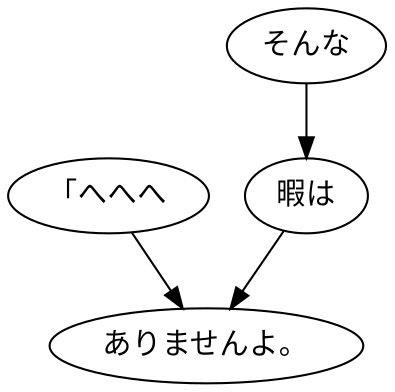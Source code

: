 digraph graph6006 {
	node0 [label="「へへへ"];
	node1 [label="そんな"];
	node2 [label="暇は"];
	node3 [label="ありませんよ。"];
	node0 -> node3;
	node1 -> node2;
	node2 -> node3;
}
